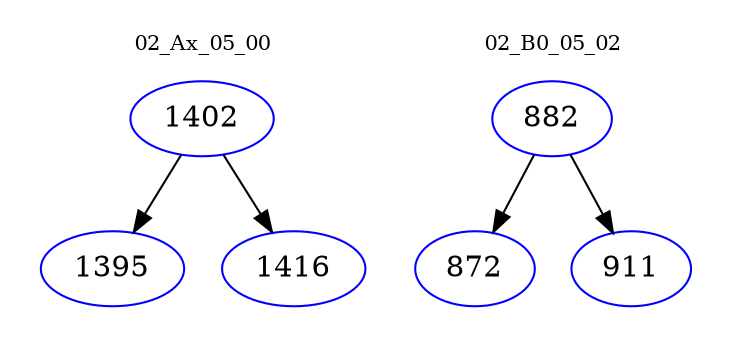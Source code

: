 digraph{
subgraph cluster_0 {
color = white
label = "02_Ax_05_00";
fontsize=10;
T0_1402 [label="1402", color="blue"]
T0_1402 -> T0_1395 [color="black"]
T0_1395 [label="1395", color="blue"]
T0_1402 -> T0_1416 [color="black"]
T0_1416 [label="1416", color="blue"]
}
subgraph cluster_1 {
color = white
label = "02_B0_05_02";
fontsize=10;
T1_882 [label="882", color="blue"]
T1_882 -> T1_872 [color="black"]
T1_872 [label="872", color="blue"]
T1_882 -> T1_911 [color="black"]
T1_911 [label="911", color="blue"]
}
}
